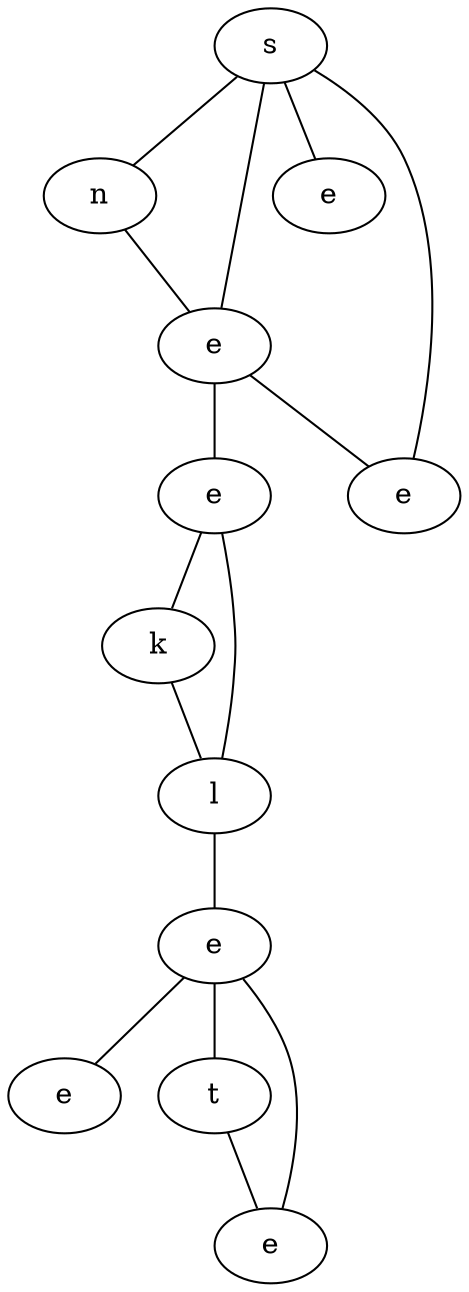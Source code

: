 graph {
zoll[label="s"]
gDfh[label="n"]
EMil[label="e"]
zNDI[label="e"]
kKop[label="e"]
kcQl[label="e"]
Thlk[label="k"]
dcLJ[label="l"]
Uuwb[label="e"]
KkeF[label="e"]
IiGw[label="t"]
iVny[label="e"]
zoll -- gDfh
zoll -- EMil
zoll -- zNDI
zoll -- kKop
gDfh -- EMil
EMil -- kcQl
EMil -- kKop
kcQl -- Thlk
kcQl -- dcLJ
Thlk -- dcLJ
dcLJ -- Uuwb
Uuwb -- KkeF
Uuwb -- IiGw
Uuwb -- iVny
IiGw -- iVny
}